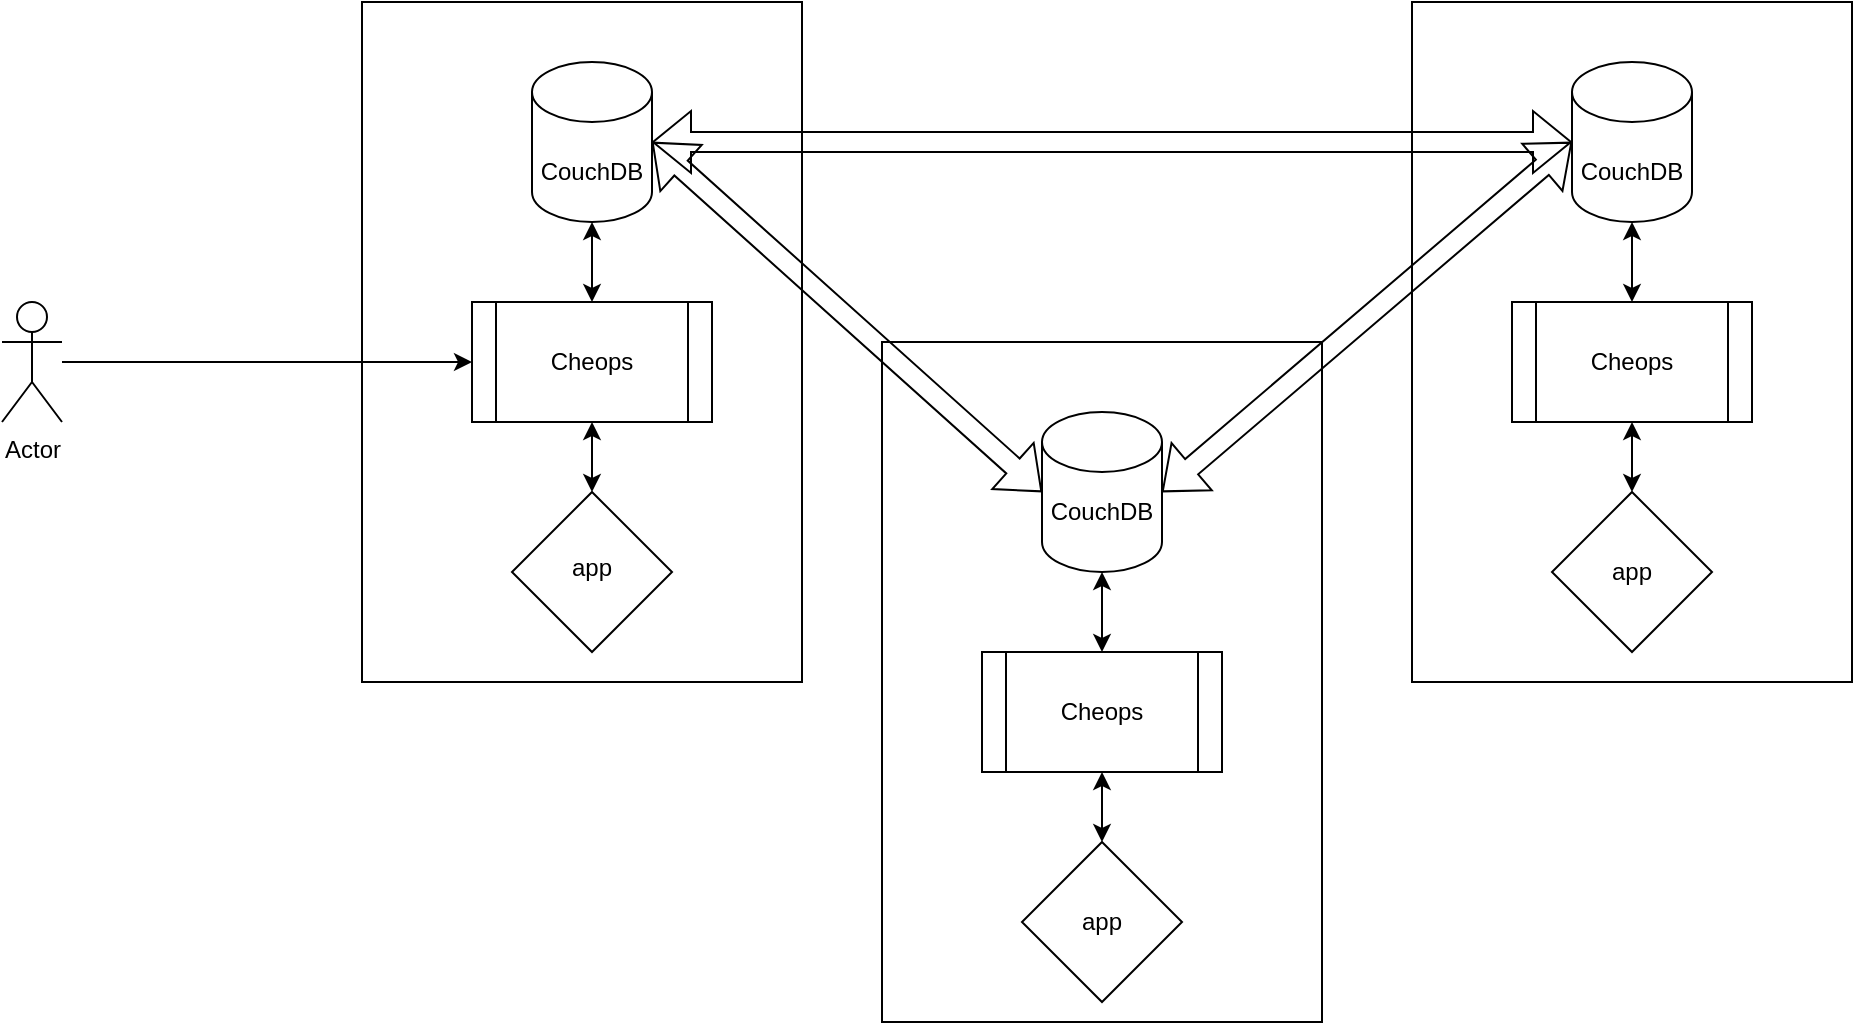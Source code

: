 <mxfile version="24.7.12">
  <diagram name="Page-1" id="9BLkqkG7mb9JynKjAAFL">
    <mxGraphModel dx="2678" dy="1086" grid="1" gridSize="10" guides="1" tooltips="1" connect="1" arrows="1" fold="1" page="1" pageScale="1" pageWidth="850" pageHeight="1100" math="0" shadow="0">
      <root>
        <mxCell id="0" />
        <mxCell id="1" parent="0" />
        <mxCell id="MNq03eyZml3s478U-IYy-9" value="" style="rounded=0;whiteSpace=wrap;html=1;" vertex="1" parent="1">
          <mxGeometry x="585" y="40" width="220" height="340" as="geometry" />
        </mxCell>
        <mxCell id="MNq03eyZml3s478U-IYy-8" value="" style="rounded=0;whiteSpace=wrap;html=1;" vertex="1" parent="1">
          <mxGeometry x="320" y="210" width="220" height="340" as="geometry" />
        </mxCell>
        <mxCell id="MNq03eyZml3s478U-IYy-3" value="" style="rounded=0;whiteSpace=wrap;html=1;" vertex="1" parent="1">
          <mxGeometry x="60" y="40" width="220" height="340" as="geometry" />
        </mxCell>
        <mxCell id="V1ilCo5aVBPqNSm8h3aI-3" value="" style="shape=cylinder3;whiteSpace=wrap;html=1;boundedLbl=1;backgroundOutline=1;size=15;" parent="1" vertex="1">
          <mxGeometry x="145" y="70" width="60" height="80" as="geometry" />
        </mxCell>
        <mxCell id="V1ilCo5aVBPqNSm8h3aI-4" value="" style="shape=process;whiteSpace=wrap;html=1;backgroundOutline=1;" parent="1" vertex="1">
          <mxGeometry x="115" y="190" width="120" height="60" as="geometry" />
        </mxCell>
        <mxCell id="V1ilCo5aVBPqNSm8h3aI-5" value="Cheops" style="text;html=1;align=center;verticalAlign=middle;whiteSpace=wrap;rounded=0;" parent="1" vertex="1">
          <mxGeometry x="145" y="205" width="60" height="30" as="geometry" />
        </mxCell>
        <mxCell id="V1ilCo5aVBPqNSm8h3aI-6" value="CouchDB" style="text;html=1;align=center;verticalAlign=middle;whiteSpace=wrap;rounded=0;" parent="1" vertex="1">
          <mxGeometry x="145" y="110" width="60" height="30" as="geometry" />
        </mxCell>
        <mxCell id="V1ilCo5aVBPqNSm8h3aI-8" value="" style="shape=cylinder3;whiteSpace=wrap;html=1;boundedLbl=1;backgroundOutline=1;size=15;" parent="1" vertex="1">
          <mxGeometry x="400" y="245" width="60" height="80" as="geometry" />
        </mxCell>
        <mxCell id="V1ilCo5aVBPqNSm8h3aI-9" value="" style="shape=process;whiteSpace=wrap;html=1;backgroundOutline=1;" parent="1" vertex="1">
          <mxGeometry x="370" y="365" width="120" height="60" as="geometry" />
        </mxCell>
        <mxCell id="V1ilCo5aVBPqNSm8h3aI-10" value="Cheops" style="text;html=1;align=center;verticalAlign=middle;whiteSpace=wrap;rounded=0;" parent="1" vertex="1">
          <mxGeometry x="400" y="380" width="60" height="30" as="geometry" />
        </mxCell>
        <mxCell id="V1ilCo5aVBPqNSm8h3aI-11" value="CouchDB" style="text;html=1;align=center;verticalAlign=middle;whiteSpace=wrap;rounded=0;" parent="1" vertex="1">
          <mxGeometry x="400" y="280" width="60" height="30" as="geometry" />
        </mxCell>
        <mxCell id="V1ilCo5aVBPqNSm8h3aI-13" value="" style="shape=cylinder3;whiteSpace=wrap;html=1;boundedLbl=1;backgroundOutline=1;size=15;" parent="1" vertex="1">
          <mxGeometry x="665" y="70" width="60" height="80" as="geometry" />
        </mxCell>
        <mxCell id="V1ilCo5aVBPqNSm8h3aI-14" value="" style="shape=process;whiteSpace=wrap;html=1;backgroundOutline=1;" parent="1" vertex="1">
          <mxGeometry x="635" y="190" width="120" height="60" as="geometry" />
        </mxCell>
        <mxCell id="V1ilCo5aVBPqNSm8h3aI-15" value="Cheops" style="text;html=1;align=center;verticalAlign=middle;whiteSpace=wrap;rounded=0;" parent="1" vertex="1">
          <mxGeometry x="665" y="205" width="60" height="30" as="geometry" />
        </mxCell>
        <mxCell id="V1ilCo5aVBPqNSm8h3aI-16" value="CouchDB" style="text;html=1;align=center;verticalAlign=middle;whiteSpace=wrap;rounded=0;" parent="1" vertex="1">
          <mxGeometry x="665" y="110" width="60" height="30" as="geometry" />
        </mxCell>
        <mxCell id="V1ilCo5aVBPqNSm8h3aI-19" value="" style="shape=flexArrow;endArrow=classic;startArrow=classic;html=1;rounded=0;entryX=0;entryY=0.5;entryDx=0;entryDy=0;exitX=1;exitY=0.5;exitDx=0;exitDy=0;exitPerimeter=0;entryPerimeter=0;" parent="1" source="V1ilCo5aVBPqNSm8h3aI-3" target="V1ilCo5aVBPqNSm8h3aI-13" edge="1">
          <mxGeometry width="100" height="100" relative="1" as="geometry">
            <mxPoint x="210" y="110" as="sourcePoint" />
            <mxPoint x="470" y="460" as="targetPoint" />
          </mxGeometry>
        </mxCell>
        <mxCell id="V1ilCo5aVBPqNSm8h3aI-20" value="" style="shape=flexArrow;endArrow=classic;startArrow=classic;html=1;rounded=0;exitX=1;exitY=0.5;exitDx=0;exitDy=0;entryX=0;entryY=0.5;entryDx=0;entryDy=0;entryPerimeter=0;exitPerimeter=0;" parent="1" source="V1ilCo5aVBPqNSm8h3aI-8" target="V1ilCo5aVBPqNSm8h3aI-13" edge="1">
          <mxGeometry width="100" height="100" relative="1" as="geometry">
            <mxPoint x="370" y="560" as="sourcePoint" />
            <mxPoint x="665" y="118" as="targetPoint" />
          </mxGeometry>
        </mxCell>
        <mxCell id="V1ilCo5aVBPqNSm8h3aI-21" value="" style="shape=flexArrow;endArrow=classic;startArrow=classic;html=1;rounded=0;entryX=0;entryY=0.5;entryDx=0;entryDy=0;exitX=1;exitY=0.5;exitDx=0;exitDy=0;exitPerimeter=0;entryPerimeter=0;" parent="1" target="V1ilCo5aVBPqNSm8h3aI-8" edge="1" source="V1ilCo5aVBPqNSm8h3aI-3">
          <mxGeometry width="100" height="100" relative="1" as="geometry">
            <mxPoint x="200" y="120" as="sourcePoint" />
            <mxPoint x="470" y="460" as="targetPoint" />
          </mxGeometry>
        </mxCell>
        <mxCell id="MNq03eyZml3s478U-IYy-4" value="" style="rhombus;whiteSpace=wrap;html=1;" vertex="1" parent="1">
          <mxGeometry x="135" y="285" width="80" height="80" as="geometry" />
        </mxCell>
        <mxCell id="MNq03eyZml3s478U-IYy-5" value="app" style="text;html=1;align=center;verticalAlign=middle;whiteSpace=wrap;rounded=0;" vertex="1" parent="1">
          <mxGeometry x="145" y="305" width="60" height="35" as="geometry" />
        </mxCell>
        <mxCell id="MNq03eyZml3s478U-IYy-10" value="" style="rhombus;whiteSpace=wrap;html=1;" vertex="1" parent="1">
          <mxGeometry x="390" y="460" width="80" height="80" as="geometry" />
        </mxCell>
        <mxCell id="MNq03eyZml3s478U-IYy-11" value="app" style="text;html=1;align=center;verticalAlign=middle;whiteSpace=wrap;rounded=0;" vertex="1" parent="1">
          <mxGeometry x="400" y="485" width="60" height="30" as="geometry" />
        </mxCell>
        <mxCell id="MNq03eyZml3s478U-IYy-12" value="" style="rhombus;whiteSpace=wrap;html=1;" vertex="1" parent="1">
          <mxGeometry x="655" y="285" width="80" height="80" as="geometry" />
        </mxCell>
        <mxCell id="MNq03eyZml3s478U-IYy-13" value="app" style="text;html=1;align=center;verticalAlign=middle;whiteSpace=wrap;rounded=0;" vertex="1" parent="1">
          <mxGeometry x="665" y="310" width="60" height="30" as="geometry" />
        </mxCell>
        <mxCell id="MNq03eyZml3s478U-IYy-14" value="" style="endArrow=classic;startArrow=classic;html=1;rounded=0;entryX=0.5;entryY=1;entryDx=0;entryDy=0;entryPerimeter=0;exitX=0.5;exitY=0;exitDx=0;exitDy=0;" edge="1" parent="1" source="V1ilCo5aVBPqNSm8h3aI-9" target="V1ilCo5aVBPqNSm8h3aI-8">
          <mxGeometry width="50" height="50" relative="1" as="geometry">
            <mxPoint x="400" y="580" as="sourcePoint" />
            <mxPoint x="450" y="530" as="targetPoint" />
          </mxGeometry>
        </mxCell>
        <mxCell id="MNq03eyZml3s478U-IYy-15" value="" style="endArrow=classic;startArrow=classic;html=1;rounded=0;entryX=0.5;entryY=1;entryDx=0;entryDy=0;exitX=0.5;exitY=0;exitDx=0;exitDy=0;" edge="1" parent="1" source="MNq03eyZml3s478U-IYy-10" target="V1ilCo5aVBPqNSm8h3aI-9">
          <mxGeometry width="50" height="50" relative="1" as="geometry">
            <mxPoint x="400" y="580" as="sourcePoint" />
            <mxPoint x="450" y="530" as="targetPoint" />
          </mxGeometry>
        </mxCell>
        <mxCell id="MNq03eyZml3s478U-IYy-16" value="" style="endArrow=classic;startArrow=classic;html=1;rounded=0;entryX=0.5;entryY=1;entryDx=0;entryDy=0;entryPerimeter=0;exitX=0.5;exitY=0;exitDx=0;exitDy=0;" edge="1" parent="1" source="V1ilCo5aVBPqNSm8h3aI-14" target="V1ilCo5aVBPqNSm8h3aI-13">
          <mxGeometry width="50" height="50" relative="1" as="geometry">
            <mxPoint x="400" y="580" as="sourcePoint" />
            <mxPoint x="450" y="530" as="targetPoint" />
          </mxGeometry>
        </mxCell>
        <mxCell id="MNq03eyZml3s478U-IYy-17" value="" style="endArrow=classic;startArrow=classic;html=1;rounded=0;entryX=0.5;entryY=1;entryDx=0;entryDy=0;exitX=0.5;exitY=0;exitDx=0;exitDy=0;" edge="1" parent="1" source="MNq03eyZml3s478U-IYy-12" target="V1ilCo5aVBPqNSm8h3aI-14">
          <mxGeometry width="50" height="50" relative="1" as="geometry">
            <mxPoint x="400" y="580" as="sourcePoint" />
            <mxPoint x="450" y="530" as="targetPoint" />
          </mxGeometry>
        </mxCell>
        <mxCell id="MNq03eyZml3s478U-IYy-18" value="" style="endArrow=classic;startArrow=classic;html=1;rounded=0;entryX=0.5;entryY=1;entryDx=0;entryDy=0;entryPerimeter=0;exitX=0.5;exitY=0;exitDx=0;exitDy=0;" edge="1" parent="1" source="V1ilCo5aVBPqNSm8h3aI-4" target="V1ilCo5aVBPqNSm8h3aI-3">
          <mxGeometry width="50" height="50" relative="1" as="geometry">
            <mxPoint x="400" y="580" as="sourcePoint" />
            <mxPoint x="450" y="530" as="targetPoint" />
          </mxGeometry>
        </mxCell>
        <mxCell id="MNq03eyZml3s478U-IYy-19" value="" style="endArrow=classic;startArrow=classic;html=1;rounded=0;entryX=0.5;entryY=1;entryDx=0;entryDy=0;exitX=0.5;exitY=0;exitDx=0;exitDy=0;" edge="1" parent="1" source="MNq03eyZml3s478U-IYy-4" target="V1ilCo5aVBPqNSm8h3aI-4">
          <mxGeometry width="50" height="50" relative="1" as="geometry">
            <mxPoint x="400" y="580" as="sourcePoint" />
            <mxPoint x="450" y="530" as="targetPoint" />
          </mxGeometry>
        </mxCell>
        <mxCell id="MNq03eyZml3s478U-IYy-24" value="" style="edgeStyle=orthogonalEdgeStyle;rounded=0;orthogonalLoop=1;jettySize=auto;html=1;" edge="1" parent="1" source="MNq03eyZml3s478U-IYy-21" target="V1ilCo5aVBPqNSm8h3aI-4">
          <mxGeometry relative="1" as="geometry">
            <mxPoint x="-35" y="220" as="targetPoint" />
          </mxGeometry>
        </mxCell>
        <mxCell id="MNq03eyZml3s478U-IYy-21" value="Actor" style="shape=umlActor;verticalLabelPosition=bottom;verticalAlign=top;html=1;outlineConnect=0;" vertex="1" parent="1">
          <mxGeometry x="-120" y="190" width="30" height="60" as="geometry" />
        </mxCell>
      </root>
    </mxGraphModel>
  </diagram>
</mxfile>
